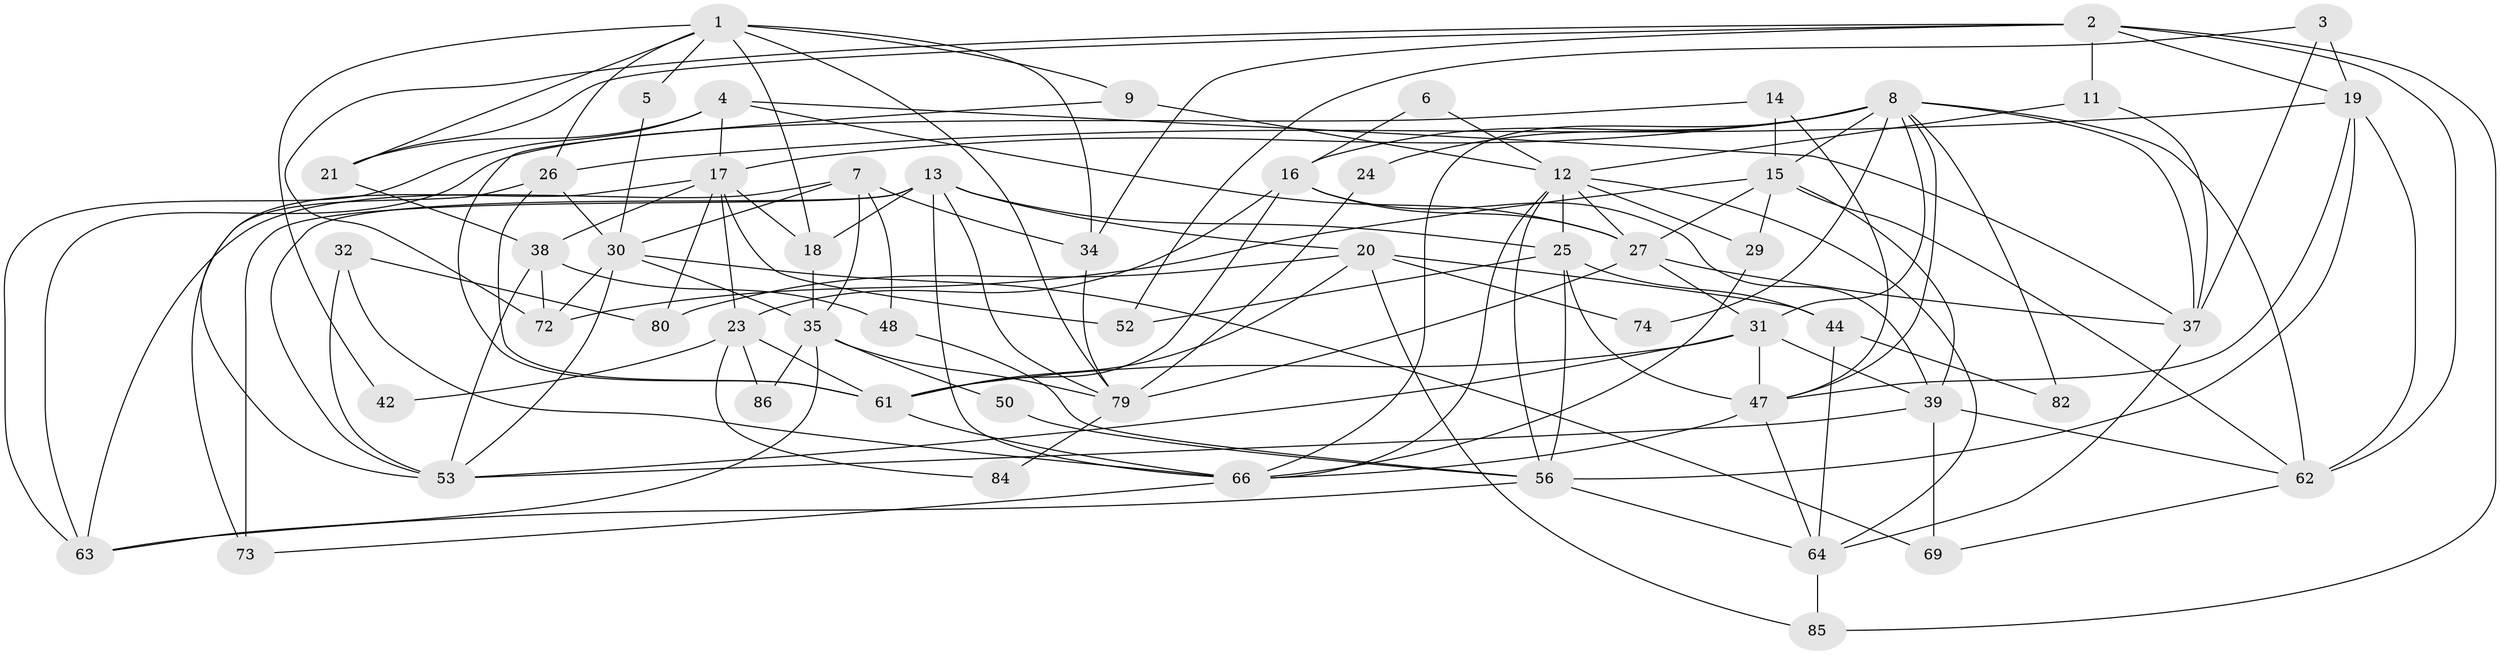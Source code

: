 // original degree distribution, {5: 0.2111111111111111, 4: 0.2777777777777778, 2: 0.12222222222222222, 3: 0.26666666666666666, 8: 0.011111111111111112, 7: 0.03333333333333333, 6: 0.07777777777777778}
// Generated by graph-tools (version 1.1) at 2025/42/03/06/25 10:42:01]
// undirected, 57 vertices, 140 edges
graph export_dot {
graph [start="1"]
  node [color=gray90,style=filled];
  1 [super="+89"];
  2 [super="+41"];
  3;
  4 [super="+10"];
  5;
  6;
  7 [super="+49"];
  8 [super="+68"];
  9;
  11;
  12 [super="+54"];
  13 [super="+65"];
  14;
  15 [super="+55"];
  16 [super="+60"];
  17 [super="+33"];
  18 [super="+28"];
  19 [super="+58"];
  20 [super="+22"];
  21;
  23 [super="+75"];
  24;
  25 [super="+83"];
  26 [super="+59"];
  27 [super="+36"];
  29;
  30 [super="+46"];
  31 [super="+78"];
  32;
  34;
  35 [super="+43"];
  37 [super="+71"];
  38 [super="+51"];
  39 [super="+40"];
  42;
  44 [super="+45"];
  47 [super="+81"];
  48;
  50;
  52;
  53 [super="+88"];
  56 [super="+57"];
  61 [super="+77"];
  62 [super="+67"];
  63 [super="+76"];
  64 [super="+90"];
  66 [super="+70"];
  69;
  72;
  73;
  74;
  79 [super="+87"];
  80;
  82;
  84;
  85;
  86;
  1 -- 26;
  1 -- 34;
  1 -- 42;
  1 -- 5;
  1 -- 21;
  1 -- 9;
  1 -- 79;
  1 -- 18;
  2 -- 62;
  2 -- 34;
  2 -- 19;
  2 -- 85;
  2 -- 72;
  2 -- 11;
  2 -- 21;
  3 -- 52;
  3 -- 19 [weight=2];
  3 -- 37;
  4 -- 37;
  4 -- 21;
  4 -- 17;
  4 -- 63;
  4 -- 27;
  5 -- 30;
  6 -- 16;
  6 -- 12;
  7 -- 34;
  7 -- 48;
  7 -- 35;
  7 -- 63;
  7 -- 30;
  8 -- 66;
  8 -- 17;
  8 -- 24;
  8 -- 37;
  8 -- 82;
  8 -- 74;
  8 -- 62;
  8 -- 15;
  8 -- 16;
  8 -- 31;
  8 -- 47;
  9 -- 61;
  9 -- 12;
  11 -- 12;
  11 -- 37;
  12 -- 64;
  12 -- 66;
  12 -- 56;
  12 -- 27;
  12 -- 29;
  12 -- 25;
  13 -- 73;
  13 -- 25 [weight=2];
  13 -- 18;
  13 -- 66;
  13 -- 79;
  13 -- 53;
  13 -- 20;
  14 -- 15;
  14 -- 47;
  14 -- 63;
  15 -- 29;
  15 -- 39;
  15 -- 72;
  15 -- 27;
  15 -- 62;
  16 -- 23;
  16 -- 27;
  16 -- 61;
  16 -- 39;
  17 -- 73;
  17 -- 80;
  17 -- 52;
  17 -- 38;
  17 -- 18;
  17 -- 23;
  18 -- 35;
  19 -- 56;
  19 -- 62;
  19 -- 47;
  19 -- 26;
  20 -- 61;
  20 -- 74;
  20 -- 80;
  20 -- 44;
  20 -- 85;
  21 -- 38;
  23 -- 42;
  23 -- 84;
  23 -- 86;
  23 -- 61 [weight=2];
  24 -- 79;
  25 -- 44 [weight=2];
  25 -- 52;
  25 -- 56;
  25 -- 47;
  26 -- 61;
  26 -- 53;
  26 -- 30;
  27 -- 79;
  27 -- 31;
  27 -- 37;
  29 -- 66;
  30 -- 35;
  30 -- 53;
  30 -- 72;
  30 -- 69;
  31 -- 53;
  31 -- 61;
  31 -- 47;
  31 -- 39;
  32 -- 66;
  32 -- 80;
  32 -- 53;
  34 -- 79;
  35 -- 50;
  35 -- 86;
  35 -- 79;
  35 -- 63;
  37 -- 64;
  38 -- 48;
  38 -- 72;
  38 -- 53;
  39 -- 53;
  39 -- 69;
  39 -- 62;
  44 -- 64;
  44 -- 82;
  47 -- 66;
  47 -- 64;
  48 -- 56;
  50 -- 56;
  56 -- 64;
  56 -- 63;
  61 -- 66;
  62 -- 69;
  64 -- 85;
  66 -- 73;
  79 -- 84;
}
